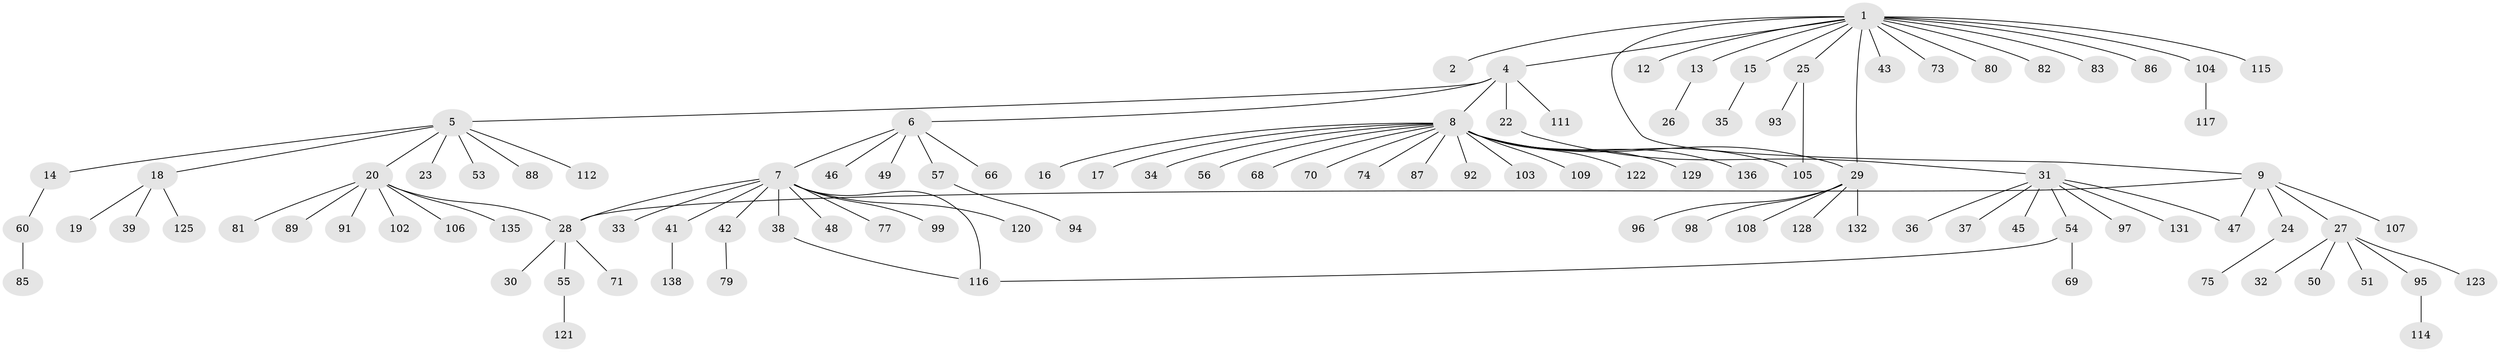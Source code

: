 // Generated by graph-tools (version 1.1) at 2025/51/02/27/25 19:51:54]
// undirected, 105 vertices, 111 edges
graph export_dot {
graph [start="1"]
  node [color=gray90,style=filled];
  1 [super="+3"];
  2;
  4 [super="+67"];
  5 [super="+11"];
  6 [super="+44"];
  7 [super="+10"];
  8 [super="+59"];
  9;
  12;
  13;
  14 [super="+78"];
  15 [super="+58"];
  16 [super="+84"];
  17;
  18 [super="+21"];
  19;
  20 [super="+130"];
  22;
  23 [super="+126"];
  24;
  25 [super="+40"];
  26 [super="+101"];
  27 [super="+127"];
  28 [super="+63"];
  29 [super="+65"];
  30;
  31 [super="+90"];
  32 [super="+64"];
  33;
  34;
  35 [super="+52"];
  36;
  37 [super="+76"];
  38;
  39;
  41 [super="+137"];
  42;
  43;
  45;
  46;
  47 [super="+62"];
  48;
  49;
  50;
  51;
  53;
  54 [super="+72"];
  55 [super="+61"];
  56;
  57 [super="+124"];
  60;
  66;
  68;
  69;
  70;
  71;
  73;
  74;
  75;
  77;
  79;
  80;
  81;
  82;
  83;
  85;
  86;
  87;
  88 [super="+110"];
  89;
  91;
  92;
  93;
  94 [super="+100"];
  95;
  96;
  97;
  98;
  99;
  102 [super="+113"];
  103 [super="+119"];
  104;
  105 [super="+133"];
  106;
  107;
  108;
  109;
  111;
  112;
  114 [super="+118"];
  115;
  116;
  117;
  120;
  121;
  122;
  123 [super="+134"];
  125;
  128;
  129;
  131;
  132;
  135;
  136;
  138;
  1 -- 2;
  1 -- 4;
  1 -- 9;
  1 -- 13;
  1 -- 25;
  1 -- 29;
  1 -- 82;
  1 -- 83;
  1 -- 104;
  1 -- 73;
  1 -- 43;
  1 -- 12;
  1 -- 15;
  1 -- 80;
  1 -- 115;
  1 -- 86;
  4 -- 5;
  4 -- 6;
  4 -- 8;
  4 -- 22;
  4 -- 111;
  5 -- 20;
  5 -- 112;
  5 -- 18;
  5 -- 53;
  5 -- 23;
  5 -- 88;
  5 -- 14;
  6 -- 7;
  6 -- 46;
  6 -- 49;
  6 -- 57;
  6 -- 66;
  7 -- 33;
  7 -- 48;
  7 -- 99 [weight=2];
  7 -- 120;
  7 -- 38;
  7 -- 41;
  7 -- 42;
  7 -- 77;
  7 -- 116;
  7 -- 28;
  8 -- 16;
  8 -- 17;
  8 -- 29;
  8 -- 34;
  8 -- 56;
  8 -- 68;
  8 -- 74;
  8 -- 87;
  8 -- 92;
  8 -- 103;
  8 -- 105;
  8 -- 109;
  8 -- 122;
  8 -- 129;
  8 -- 136;
  8 -- 70;
  9 -- 24;
  9 -- 27;
  9 -- 28;
  9 -- 47;
  9 -- 107;
  13 -- 26;
  14 -- 60;
  15 -- 35;
  18 -- 19;
  18 -- 125;
  18 -- 39;
  20 -- 28;
  20 -- 81;
  20 -- 89;
  20 -- 91;
  20 -- 102;
  20 -- 106;
  20 -- 135;
  22 -- 31;
  24 -- 75;
  25 -- 93;
  25 -- 105;
  27 -- 32;
  27 -- 50;
  27 -- 51;
  27 -- 95;
  27 -- 123;
  28 -- 30;
  28 -- 55;
  28 -- 71;
  29 -- 96;
  29 -- 98;
  29 -- 108;
  29 -- 128;
  29 -- 132;
  31 -- 36;
  31 -- 37;
  31 -- 45;
  31 -- 54;
  31 -- 97;
  31 -- 131;
  31 -- 47;
  38 -- 116;
  41 -- 138;
  42 -- 79;
  54 -- 69;
  54 -- 116;
  55 -- 121;
  57 -- 94;
  60 -- 85;
  95 -- 114;
  104 -- 117;
}
